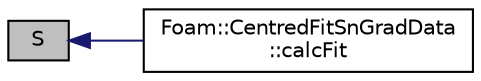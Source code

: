 digraph "S"
{
  bgcolor="transparent";
  edge [fontname="Helvetica",fontsize="10",labelfontname="Helvetica",labelfontsize="10"];
  node [fontname="Helvetica",fontsize="10",shape=record];
  rankdir="LR";
  Node1 [label="S",height=0.2,width=0.4,color="black", fillcolor="grey75", style="filled", fontcolor="black"];
  Node1 -> Node2 [dir="back",color="midnightblue",fontsize="10",style="solid",fontname="Helvetica"];
  Node2 [label="Foam::CentredFitSnGradData\l::calcFit",height=0.2,width=0.4,color="black",URL="$a00259.html#aefda46e1cd06a81638fb7b122137fba5",tooltip="Calculate the fit for the specified face and set the coefficients. "];
}

